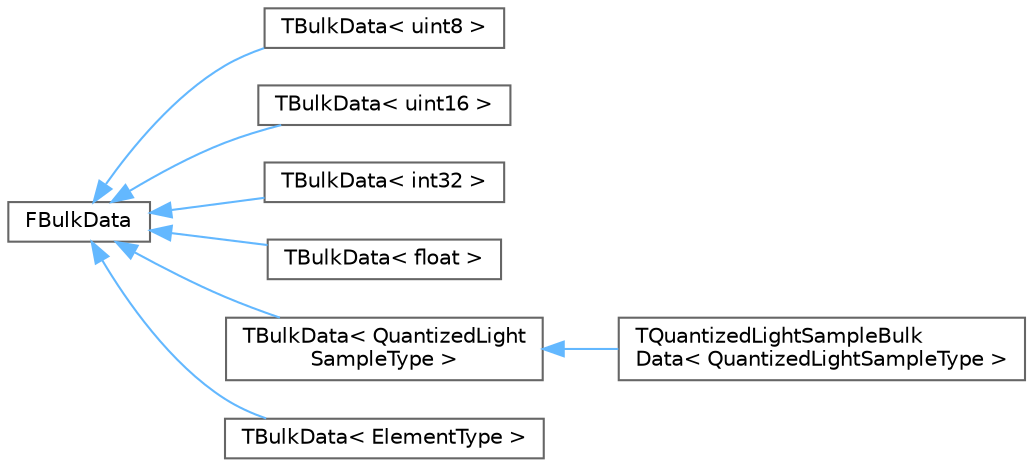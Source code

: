 digraph "Graphical Class Hierarchy"
{
 // INTERACTIVE_SVG=YES
 // LATEX_PDF_SIZE
  bgcolor="transparent";
  edge [fontname=Helvetica,fontsize=10,labelfontname=Helvetica,labelfontsize=10];
  node [fontname=Helvetica,fontsize=10,shape=box,height=0.2,width=0.4];
  rankdir="LR";
  Node0 [id="Node000000",label="FBulkData",height=0.2,width=0.4,color="grey40", fillcolor="white", style="filled",URL="$d4/d9b/classFBulkData.html",tooltip="@documentation"];
  Node0 -> Node1 [id="edge3440_Node000000_Node000001",dir="back",color="steelblue1",style="solid",tooltip=" "];
  Node1 [id="Node000001",label="TBulkData\< uint8 \>",height=0.2,width=0.4,color="grey40", fillcolor="white", style="filled",URL="$df/da2/classTBulkData.html",tooltip=" "];
  Node0 -> Node2 [id="edge3441_Node000000_Node000002",dir="back",color="steelblue1",style="solid",tooltip=" "];
  Node2 [id="Node000002",label="TBulkData\< uint16 \>",height=0.2,width=0.4,color="grey40", fillcolor="white", style="filled",URL="$df/da2/classTBulkData.html",tooltip=" "];
  Node0 -> Node3 [id="edge3442_Node000000_Node000003",dir="back",color="steelblue1",style="solid",tooltip=" "];
  Node3 [id="Node000003",label="TBulkData\< int32 \>",height=0.2,width=0.4,color="grey40", fillcolor="white", style="filled",URL="$df/da2/classTBulkData.html",tooltip=" "];
  Node0 -> Node4 [id="edge3443_Node000000_Node000004",dir="back",color="steelblue1",style="solid",tooltip=" "];
  Node4 [id="Node000004",label="TBulkData\< float \>",height=0.2,width=0.4,color="grey40", fillcolor="white", style="filled",URL="$df/da2/classTBulkData.html",tooltip=" "];
  Node0 -> Node5 [id="edge3444_Node000000_Node000005",dir="back",color="steelblue1",style="solid",tooltip=" "];
  Node5 [id="Node000005",label="TBulkData\< QuantizedLight\lSampleType \>",height=0.2,width=0.4,color="grey40", fillcolor="white", style="filled",URL="$df/da2/classTBulkData.html",tooltip=" "];
  Node5 -> Node6 [id="edge3445_Node000005_Node000006",dir="back",color="steelblue1",style="solid",tooltip=" "];
  Node6 [id="Node000006",label="TQuantizedLightSampleBulk\lData\< QuantizedLightSampleType \>",height=0.2,width=0.4,color="grey40", fillcolor="white", style="filled",URL="$d6/dba/structTQuantizedLightSampleBulkData.html",tooltip="Bulk data array of FQuantizedLightSamples."];
  Node0 -> Node7 [id="edge3446_Node000000_Node000007",dir="back",color="steelblue1",style="solid",tooltip=" "];
  Node7 [id="Node000007",label="TBulkData\< ElementType \>",height=0.2,width=0.4,color="grey40", fillcolor="white", style="filled",URL="$df/da2/classTBulkData.html",tooltip="Templated bulk data."];
}
